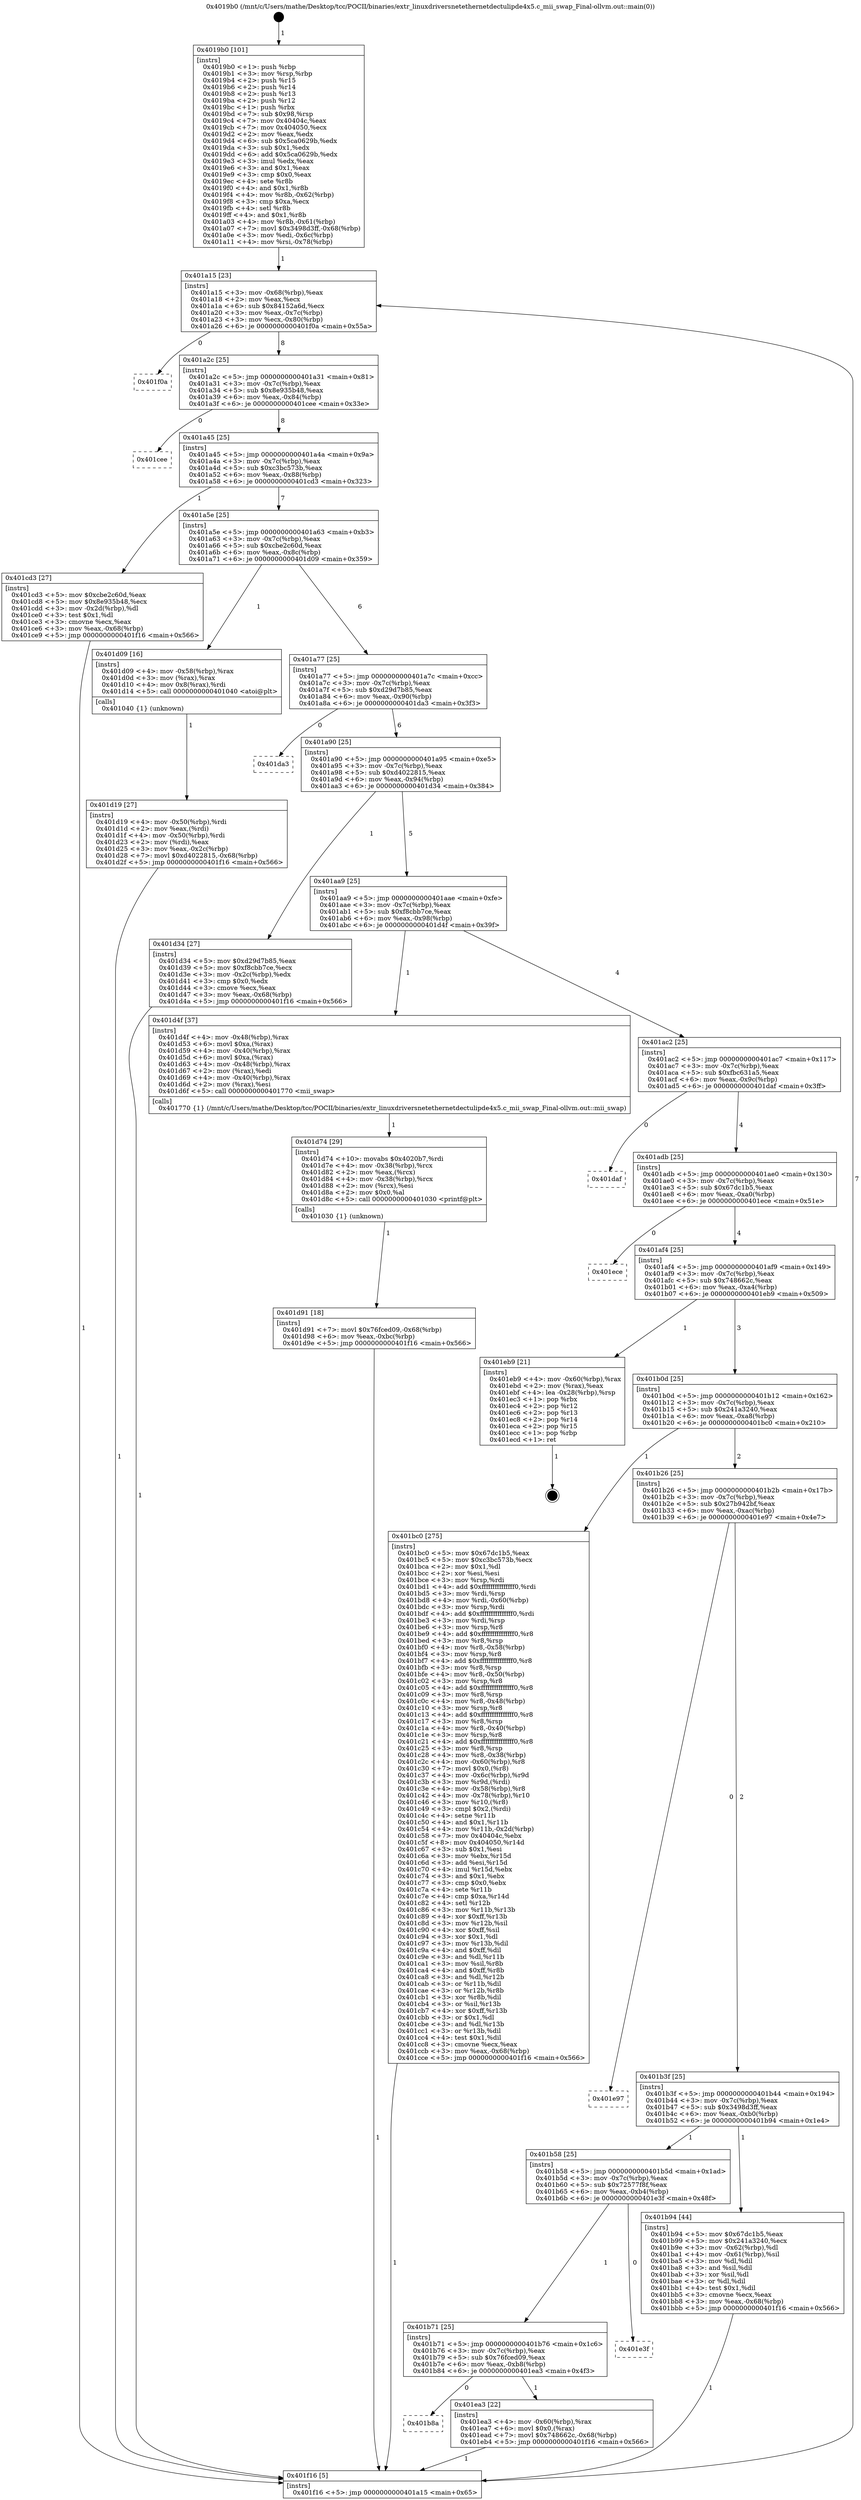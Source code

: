 digraph "0x4019b0" {
  label = "0x4019b0 (/mnt/c/Users/mathe/Desktop/tcc/POCII/binaries/extr_linuxdriversnetethernetdectulipde4x5.c_mii_swap_Final-ollvm.out::main(0))"
  labelloc = "t"
  node[shape=record]

  Entry [label="",width=0.3,height=0.3,shape=circle,fillcolor=black,style=filled]
  "0x401a15" [label="{
     0x401a15 [23]\l
     | [instrs]\l
     &nbsp;&nbsp;0x401a15 \<+3\>: mov -0x68(%rbp),%eax\l
     &nbsp;&nbsp;0x401a18 \<+2\>: mov %eax,%ecx\l
     &nbsp;&nbsp;0x401a1a \<+6\>: sub $0x84152a6d,%ecx\l
     &nbsp;&nbsp;0x401a20 \<+3\>: mov %eax,-0x7c(%rbp)\l
     &nbsp;&nbsp;0x401a23 \<+3\>: mov %ecx,-0x80(%rbp)\l
     &nbsp;&nbsp;0x401a26 \<+6\>: je 0000000000401f0a \<main+0x55a\>\l
  }"]
  "0x401f0a" [label="{
     0x401f0a\l
  }", style=dashed]
  "0x401a2c" [label="{
     0x401a2c [25]\l
     | [instrs]\l
     &nbsp;&nbsp;0x401a2c \<+5\>: jmp 0000000000401a31 \<main+0x81\>\l
     &nbsp;&nbsp;0x401a31 \<+3\>: mov -0x7c(%rbp),%eax\l
     &nbsp;&nbsp;0x401a34 \<+5\>: sub $0x8e935b48,%eax\l
     &nbsp;&nbsp;0x401a39 \<+6\>: mov %eax,-0x84(%rbp)\l
     &nbsp;&nbsp;0x401a3f \<+6\>: je 0000000000401cee \<main+0x33e\>\l
  }"]
  Exit [label="",width=0.3,height=0.3,shape=circle,fillcolor=black,style=filled,peripheries=2]
  "0x401cee" [label="{
     0x401cee\l
  }", style=dashed]
  "0x401a45" [label="{
     0x401a45 [25]\l
     | [instrs]\l
     &nbsp;&nbsp;0x401a45 \<+5\>: jmp 0000000000401a4a \<main+0x9a\>\l
     &nbsp;&nbsp;0x401a4a \<+3\>: mov -0x7c(%rbp),%eax\l
     &nbsp;&nbsp;0x401a4d \<+5\>: sub $0xc3bc573b,%eax\l
     &nbsp;&nbsp;0x401a52 \<+6\>: mov %eax,-0x88(%rbp)\l
     &nbsp;&nbsp;0x401a58 \<+6\>: je 0000000000401cd3 \<main+0x323\>\l
  }"]
  "0x401b8a" [label="{
     0x401b8a\l
  }", style=dashed]
  "0x401cd3" [label="{
     0x401cd3 [27]\l
     | [instrs]\l
     &nbsp;&nbsp;0x401cd3 \<+5\>: mov $0xcbe2c60d,%eax\l
     &nbsp;&nbsp;0x401cd8 \<+5\>: mov $0x8e935b48,%ecx\l
     &nbsp;&nbsp;0x401cdd \<+3\>: mov -0x2d(%rbp),%dl\l
     &nbsp;&nbsp;0x401ce0 \<+3\>: test $0x1,%dl\l
     &nbsp;&nbsp;0x401ce3 \<+3\>: cmovne %ecx,%eax\l
     &nbsp;&nbsp;0x401ce6 \<+3\>: mov %eax,-0x68(%rbp)\l
     &nbsp;&nbsp;0x401ce9 \<+5\>: jmp 0000000000401f16 \<main+0x566\>\l
  }"]
  "0x401a5e" [label="{
     0x401a5e [25]\l
     | [instrs]\l
     &nbsp;&nbsp;0x401a5e \<+5\>: jmp 0000000000401a63 \<main+0xb3\>\l
     &nbsp;&nbsp;0x401a63 \<+3\>: mov -0x7c(%rbp),%eax\l
     &nbsp;&nbsp;0x401a66 \<+5\>: sub $0xcbe2c60d,%eax\l
     &nbsp;&nbsp;0x401a6b \<+6\>: mov %eax,-0x8c(%rbp)\l
     &nbsp;&nbsp;0x401a71 \<+6\>: je 0000000000401d09 \<main+0x359\>\l
  }"]
  "0x401ea3" [label="{
     0x401ea3 [22]\l
     | [instrs]\l
     &nbsp;&nbsp;0x401ea3 \<+4\>: mov -0x60(%rbp),%rax\l
     &nbsp;&nbsp;0x401ea7 \<+6\>: movl $0x0,(%rax)\l
     &nbsp;&nbsp;0x401ead \<+7\>: movl $0x748662c,-0x68(%rbp)\l
     &nbsp;&nbsp;0x401eb4 \<+5\>: jmp 0000000000401f16 \<main+0x566\>\l
  }"]
  "0x401d09" [label="{
     0x401d09 [16]\l
     | [instrs]\l
     &nbsp;&nbsp;0x401d09 \<+4\>: mov -0x58(%rbp),%rax\l
     &nbsp;&nbsp;0x401d0d \<+3\>: mov (%rax),%rax\l
     &nbsp;&nbsp;0x401d10 \<+4\>: mov 0x8(%rax),%rdi\l
     &nbsp;&nbsp;0x401d14 \<+5\>: call 0000000000401040 \<atoi@plt\>\l
     | [calls]\l
     &nbsp;&nbsp;0x401040 \{1\} (unknown)\l
  }"]
  "0x401a77" [label="{
     0x401a77 [25]\l
     | [instrs]\l
     &nbsp;&nbsp;0x401a77 \<+5\>: jmp 0000000000401a7c \<main+0xcc\>\l
     &nbsp;&nbsp;0x401a7c \<+3\>: mov -0x7c(%rbp),%eax\l
     &nbsp;&nbsp;0x401a7f \<+5\>: sub $0xd29d7b85,%eax\l
     &nbsp;&nbsp;0x401a84 \<+6\>: mov %eax,-0x90(%rbp)\l
     &nbsp;&nbsp;0x401a8a \<+6\>: je 0000000000401da3 \<main+0x3f3\>\l
  }"]
  "0x401b71" [label="{
     0x401b71 [25]\l
     | [instrs]\l
     &nbsp;&nbsp;0x401b71 \<+5\>: jmp 0000000000401b76 \<main+0x1c6\>\l
     &nbsp;&nbsp;0x401b76 \<+3\>: mov -0x7c(%rbp),%eax\l
     &nbsp;&nbsp;0x401b79 \<+5\>: sub $0x76fced09,%eax\l
     &nbsp;&nbsp;0x401b7e \<+6\>: mov %eax,-0xb8(%rbp)\l
     &nbsp;&nbsp;0x401b84 \<+6\>: je 0000000000401ea3 \<main+0x4f3\>\l
  }"]
  "0x401da3" [label="{
     0x401da3\l
  }", style=dashed]
  "0x401a90" [label="{
     0x401a90 [25]\l
     | [instrs]\l
     &nbsp;&nbsp;0x401a90 \<+5\>: jmp 0000000000401a95 \<main+0xe5\>\l
     &nbsp;&nbsp;0x401a95 \<+3\>: mov -0x7c(%rbp),%eax\l
     &nbsp;&nbsp;0x401a98 \<+5\>: sub $0xd4022815,%eax\l
     &nbsp;&nbsp;0x401a9d \<+6\>: mov %eax,-0x94(%rbp)\l
     &nbsp;&nbsp;0x401aa3 \<+6\>: je 0000000000401d34 \<main+0x384\>\l
  }"]
  "0x401e3f" [label="{
     0x401e3f\l
  }", style=dashed]
  "0x401d34" [label="{
     0x401d34 [27]\l
     | [instrs]\l
     &nbsp;&nbsp;0x401d34 \<+5\>: mov $0xd29d7b85,%eax\l
     &nbsp;&nbsp;0x401d39 \<+5\>: mov $0xf8cbb7ce,%ecx\l
     &nbsp;&nbsp;0x401d3e \<+3\>: mov -0x2c(%rbp),%edx\l
     &nbsp;&nbsp;0x401d41 \<+3\>: cmp $0x0,%edx\l
     &nbsp;&nbsp;0x401d44 \<+3\>: cmove %ecx,%eax\l
     &nbsp;&nbsp;0x401d47 \<+3\>: mov %eax,-0x68(%rbp)\l
     &nbsp;&nbsp;0x401d4a \<+5\>: jmp 0000000000401f16 \<main+0x566\>\l
  }"]
  "0x401aa9" [label="{
     0x401aa9 [25]\l
     | [instrs]\l
     &nbsp;&nbsp;0x401aa9 \<+5\>: jmp 0000000000401aae \<main+0xfe\>\l
     &nbsp;&nbsp;0x401aae \<+3\>: mov -0x7c(%rbp),%eax\l
     &nbsp;&nbsp;0x401ab1 \<+5\>: sub $0xf8cbb7ce,%eax\l
     &nbsp;&nbsp;0x401ab6 \<+6\>: mov %eax,-0x98(%rbp)\l
     &nbsp;&nbsp;0x401abc \<+6\>: je 0000000000401d4f \<main+0x39f\>\l
  }"]
  "0x401d91" [label="{
     0x401d91 [18]\l
     | [instrs]\l
     &nbsp;&nbsp;0x401d91 \<+7\>: movl $0x76fced09,-0x68(%rbp)\l
     &nbsp;&nbsp;0x401d98 \<+6\>: mov %eax,-0xbc(%rbp)\l
     &nbsp;&nbsp;0x401d9e \<+5\>: jmp 0000000000401f16 \<main+0x566\>\l
  }"]
  "0x401d4f" [label="{
     0x401d4f [37]\l
     | [instrs]\l
     &nbsp;&nbsp;0x401d4f \<+4\>: mov -0x48(%rbp),%rax\l
     &nbsp;&nbsp;0x401d53 \<+6\>: movl $0xa,(%rax)\l
     &nbsp;&nbsp;0x401d59 \<+4\>: mov -0x40(%rbp),%rax\l
     &nbsp;&nbsp;0x401d5d \<+6\>: movl $0xa,(%rax)\l
     &nbsp;&nbsp;0x401d63 \<+4\>: mov -0x48(%rbp),%rax\l
     &nbsp;&nbsp;0x401d67 \<+2\>: mov (%rax),%edi\l
     &nbsp;&nbsp;0x401d69 \<+4\>: mov -0x40(%rbp),%rax\l
     &nbsp;&nbsp;0x401d6d \<+2\>: mov (%rax),%esi\l
     &nbsp;&nbsp;0x401d6f \<+5\>: call 0000000000401770 \<mii_swap\>\l
     | [calls]\l
     &nbsp;&nbsp;0x401770 \{1\} (/mnt/c/Users/mathe/Desktop/tcc/POCII/binaries/extr_linuxdriversnetethernetdectulipde4x5.c_mii_swap_Final-ollvm.out::mii_swap)\l
  }"]
  "0x401ac2" [label="{
     0x401ac2 [25]\l
     | [instrs]\l
     &nbsp;&nbsp;0x401ac2 \<+5\>: jmp 0000000000401ac7 \<main+0x117\>\l
     &nbsp;&nbsp;0x401ac7 \<+3\>: mov -0x7c(%rbp),%eax\l
     &nbsp;&nbsp;0x401aca \<+5\>: sub $0xfbc631a5,%eax\l
     &nbsp;&nbsp;0x401acf \<+6\>: mov %eax,-0x9c(%rbp)\l
     &nbsp;&nbsp;0x401ad5 \<+6\>: je 0000000000401daf \<main+0x3ff\>\l
  }"]
  "0x401d74" [label="{
     0x401d74 [29]\l
     | [instrs]\l
     &nbsp;&nbsp;0x401d74 \<+10\>: movabs $0x4020b7,%rdi\l
     &nbsp;&nbsp;0x401d7e \<+4\>: mov -0x38(%rbp),%rcx\l
     &nbsp;&nbsp;0x401d82 \<+2\>: mov %eax,(%rcx)\l
     &nbsp;&nbsp;0x401d84 \<+4\>: mov -0x38(%rbp),%rcx\l
     &nbsp;&nbsp;0x401d88 \<+2\>: mov (%rcx),%esi\l
     &nbsp;&nbsp;0x401d8a \<+2\>: mov $0x0,%al\l
     &nbsp;&nbsp;0x401d8c \<+5\>: call 0000000000401030 \<printf@plt\>\l
     | [calls]\l
     &nbsp;&nbsp;0x401030 \{1\} (unknown)\l
  }"]
  "0x401daf" [label="{
     0x401daf\l
  }", style=dashed]
  "0x401adb" [label="{
     0x401adb [25]\l
     | [instrs]\l
     &nbsp;&nbsp;0x401adb \<+5\>: jmp 0000000000401ae0 \<main+0x130\>\l
     &nbsp;&nbsp;0x401ae0 \<+3\>: mov -0x7c(%rbp),%eax\l
     &nbsp;&nbsp;0x401ae3 \<+5\>: sub $0x67dc1b5,%eax\l
     &nbsp;&nbsp;0x401ae8 \<+6\>: mov %eax,-0xa0(%rbp)\l
     &nbsp;&nbsp;0x401aee \<+6\>: je 0000000000401ece \<main+0x51e\>\l
  }"]
  "0x401d19" [label="{
     0x401d19 [27]\l
     | [instrs]\l
     &nbsp;&nbsp;0x401d19 \<+4\>: mov -0x50(%rbp),%rdi\l
     &nbsp;&nbsp;0x401d1d \<+2\>: mov %eax,(%rdi)\l
     &nbsp;&nbsp;0x401d1f \<+4\>: mov -0x50(%rbp),%rdi\l
     &nbsp;&nbsp;0x401d23 \<+2\>: mov (%rdi),%eax\l
     &nbsp;&nbsp;0x401d25 \<+3\>: mov %eax,-0x2c(%rbp)\l
     &nbsp;&nbsp;0x401d28 \<+7\>: movl $0xd4022815,-0x68(%rbp)\l
     &nbsp;&nbsp;0x401d2f \<+5\>: jmp 0000000000401f16 \<main+0x566\>\l
  }"]
  "0x401ece" [label="{
     0x401ece\l
  }", style=dashed]
  "0x401af4" [label="{
     0x401af4 [25]\l
     | [instrs]\l
     &nbsp;&nbsp;0x401af4 \<+5\>: jmp 0000000000401af9 \<main+0x149\>\l
     &nbsp;&nbsp;0x401af9 \<+3\>: mov -0x7c(%rbp),%eax\l
     &nbsp;&nbsp;0x401afc \<+5\>: sub $0x748662c,%eax\l
     &nbsp;&nbsp;0x401b01 \<+6\>: mov %eax,-0xa4(%rbp)\l
     &nbsp;&nbsp;0x401b07 \<+6\>: je 0000000000401eb9 \<main+0x509\>\l
  }"]
  "0x4019b0" [label="{
     0x4019b0 [101]\l
     | [instrs]\l
     &nbsp;&nbsp;0x4019b0 \<+1\>: push %rbp\l
     &nbsp;&nbsp;0x4019b1 \<+3\>: mov %rsp,%rbp\l
     &nbsp;&nbsp;0x4019b4 \<+2\>: push %r15\l
     &nbsp;&nbsp;0x4019b6 \<+2\>: push %r14\l
     &nbsp;&nbsp;0x4019b8 \<+2\>: push %r13\l
     &nbsp;&nbsp;0x4019ba \<+2\>: push %r12\l
     &nbsp;&nbsp;0x4019bc \<+1\>: push %rbx\l
     &nbsp;&nbsp;0x4019bd \<+7\>: sub $0x98,%rsp\l
     &nbsp;&nbsp;0x4019c4 \<+7\>: mov 0x40404c,%eax\l
     &nbsp;&nbsp;0x4019cb \<+7\>: mov 0x404050,%ecx\l
     &nbsp;&nbsp;0x4019d2 \<+2\>: mov %eax,%edx\l
     &nbsp;&nbsp;0x4019d4 \<+6\>: sub $0x5ca0629b,%edx\l
     &nbsp;&nbsp;0x4019da \<+3\>: sub $0x1,%edx\l
     &nbsp;&nbsp;0x4019dd \<+6\>: add $0x5ca0629b,%edx\l
     &nbsp;&nbsp;0x4019e3 \<+3\>: imul %edx,%eax\l
     &nbsp;&nbsp;0x4019e6 \<+3\>: and $0x1,%eax\l
     &nbsp;&nbsp;0x4019e9 \<+3\>: cmp $0x0,%eax\l
     &nbsp;&nbsp;0x4019ec \<+4\>: sete %r8b\l
     &nbsp;&nbsp;0x4019f0 \<+4\>: and $0x1,%r8b\l
     &nbsp;&nbsp;0x4019f4 \<+4\>: mov %r8b,-0x62(%rbp)\l
     &nbsp;&nbsp;0x4019f8 \<+3\>: cmp $0xa,%ecx\l
     &nbsp;&nbsp;0x4019fb \<+4\>: setl %r8b\l
     &nbsp;&nbsp;0x4019ff \<+4\>: and $0x1,%r8b\l
     &nbsp;&nbsp;0x401a03 \<+4\>: mov %r8b,-0x61(%rbp)\l
     &nbsp;&nbsp;0x401a07 \<+7\>: movl $0x3498d3ff,-0x68(%rbp)\l
     &nbsp;&nbsp;0x401a0e \<+3\>: mov %edi,-0x6c(%rbp)\l
     &nbsp;&nbsp;0x401a11 \<+4\>: mov %rsi,-0x78(%rbp)\l
  }"]
  "0x401eb9" [label="{
     0x401eb9 [21]\l
     | [instrs]\l
     &nbsp;&nbsp;0x401eb9 \<+4\>: mov -0x60(%rbp),%rax\l
     &nbsp;&nbsp;0x401ebd \<+2\>: mov (%rax),%eax\l
     &nbsp;&nbsp;0x401ebf \<+4\>: lea -0x28(%rbp),%rsp\l
     &nbsp;&nbsp;0x401ec3 \<+1\>: pop %rbx\l
     &nbsp;&nbsp;0x401ec4 \<+2\>: pop %r12\l
     &nbsp;&nbsp;0x401ec6 \<+2\>: pop %r13\l
     &nbsp;&nbsp;0x401ec8 \<+2\>: pop %r14\l
     &nbsp;&nbsp;0x401eca \<+2\>: pop %r15\l
     &nbsp;&nbsp;0x401ecc \<+1\>: pop %rbp\l
     &nbsp;&nbsp;0x401ecd \<+1\>: ret\l
  }"]
  "0x401b0d" [label="{
     0x401b0d [25]\l
     | [instrs]\l
     &nbsp;&nbsp;0x401b0d \<+5\>: jmp 0000000000401b12 \<main+0x162\>\l
     &nbsp;&nbsp;0x401b12 \<+3\>: mov -0x7c(%rbp),%eax\l
     &nbsp;&nbsp;0x401b15 \<+5\>: sub $0x241a3240,%eax\l
     &nbsp;&nbsp;0x401b1a \<+6\>: mov %eax,-0xa8(%rbp)\l
     &nbsp;&nbsp;0x401b20 \<+6\>: je 0000000000401bc0 \<main+0x210\>\l
  }"]
  "0x401f16" [label="{
     0x401f16 [5]\l
     | [instrs]\l
     &nbsp;&nbsp;0x401f16 \<+5\>: jmp 0000000000401a15 \<main+0x65\>\l
  }"]
  "0x401bc0" [label="{
     0x401bc0 [275]\l
     | [instrs]\l
     &nbsp;&nbsp;0x401bc0 \<+5\>: mov $0x67dc1b5,%eax\l
     &nbsp;&nbsp;0x401bc5 \<+5\>: mov $0xc3bc573b,%ecx\l
     &nbsp;&nbsp;0x401bca \<+2\>: mov $0x1,%dl\l
     &nbsp;&nbsp;0x401bcc \<+2\>: xor %esi,%esi\l
     &nbsp;&nbsp;0x401bce \<+3\>: mov %rsp,%rdi\l
     &nbsp;&nbsp;0x401bd1 \<+4\>: add $0xfffffffffffffff0,%rdi\l
     &nbsp;&nbsp;0x401bd5 \<+3\>: mov %rdi,%rsp\l
     &nbsp;&nbsp;0x401bd8 \<+4\>: mov %rdi,-0x60(%rbp)\l
     &nbsp;&nbsp;0x401bdc \<+3\>: mov %rsp,%rdi\l
     &nbsp;&nbsp;0x401bdf \<+4\>: add $0xfffffffffffffff0,%rdi\l
     &nbsp;&nbsp;0x401be3 \<+3\>: mov %rdi,%rsp\l
     &nbsp;&nbsp;0x401be6 \<+3\>: mov %rsp,%r8\l
     &nbsp;&nbsp;0x401be9 \<+4\>: add $0xfffffffffffffff0,%r8\l
     &nbsp;&nbsp;0x401bed \<+3\>: mov %r8,%rsp\l
     &nbsp;&nbsp;0x401bf0 \<+4\>: mov %r8,-0x58(%rbp)\l
     &nbsp;&nbsp;0x401bf4 \<+3\>: mov %rsp,%r8\l
     &nbsp;&nbsp;0x401bf7 \<+4\>: add $0xfffffffffffffff0,%r8\l
     &nbsp;&nbsp;0x401bfb \<+3\>: mov %r8,%rsp\l
     &nbsp;&nbsp;0x401bfe \<+4\>: mov %r8,-0x50(%rbp)\l
     &nbsp;&nbsp;0x401c02 \<+3\>: mov %rsp,%r8\l
     &nbsp;&nbsp;0x401c05 \<+4\>: add $0xfffffffffffffff0,%r8\l
     &nbsp;&nbsp;0x401c09 \<+3\>: mov %r8,%rsp\l
     &nbsp;&nbsp;0x401c0c \<+4\>: mov %r8,-0x48(%rbp)\l
     &nbsp;&nbsp;0x401c10 \<+3\>: mov %rsp,%r8\l
     &nbsp;&nbsp;0x401c13 \<+4\>: add $0xfffffffffffffff0,%r8\l
     &nbsp;&nbsp;0x401c17 \<+3\>: mov %r8,%rsp\l
     &nbsp;&nbsp;0x401c1a \<+4\>: mov %r8,-0x40(%rbp)\l
     &nbsp;&nbsp;0x401c1e \<+3\>: mov %rsp,%r8\l
     &nbsp;&nbsp;0x401c21 \<+4\>: add $0xfffffffffffffff0,%r8\l
     &nbsp;&nbsp;0x401c25 \<+3\>: mov %r8,%rsp\l
     &nbsp;&nbsp;0x401c28 \<+4\>: mov %r8,-0x38(%rbp)\l
     &nbsp;&nbsp;0x401c2c \<+4\>: mov -0x60(%rbp),%r8\l
     &nbsp;&nbsp;0x401c30 \<+7\>: movl $0x0,(%r8)\l
     &nbsp;&nbsp;0x401c37 \<+4\>: mov -0x6c(%rbp),%r9d\l
     &nbsp;&nbsp;0x401c3b \<+3\>: mov %r9d,(%rdi)\l
     &nbsp;&nbsp;0x401c3e \<+4\>: mov -0x58(%rbp),%r8\l
     &nbsp;&nbsp;0x401c42 \<+4\>: mov -0x78(%rbp),%r10\l
     &nbsp;&nbsp;0x401c46 \<+3\>: mov %r10,(%r8)\l
     &nbsp;&nbsp;0x401c49 \<+3\>: cmpl $0x2,(%rdi)\l
     &nbsp;&nbsp;0x401c4c \<+4\>: setne %r11b\l
     &nbsp;&nbsp;0x401c50 \<+4\>: and $0x1,%r11b\l
     &nbsp;&nbsp;0x401c54 \<+4\>: mov %r11b,-0x2d(%rbp)\l
     &nbsp;&nbsp;0x401c58 \<+7\>: mov 0x40404c,%ebx\l
     &nbsp;&nbsp;0x401c5f \<+8\>: mov 0x404050,%r14d\l
     &nbsp;&nbsp;0x401c67 \<+3\>: sub $0x1,%esi\l
     &nbsp;&nbsp;0x401c6a \<+3\>: mov %ebx,%r15d\l
     &nbsp;&nbsp;0x401c6d \<+3\>: add %esi,%r15d\l
     &nbsp;&nbsp;0x401c70 \<+4\>: imul %r15d,%ebx\l
     &nbsp;&nbsp;0x401c74 \<+3\>: and $0x1,%ebx\l
     &nbsp;&nbsp;0x401c77 \<+3\>: cmp $0x0,%ebx\l
     &nbsp;&nbsp;0x401c7a \<+4\>: sete %r11b\l
     &nbsp;&nbsp;0x401c7e \<+4\>: cmp $0xa,%r14d\l
     &nbsp;&nbsp;0x401c82 \<+4\>: setl %r12b\l
     &nbsp;&nbsp;0x401c86 \<+3\>: mov %r11b,%r13b\l
     &nbsp;&nbsp;0x401c89 \<+4\>: xor $0xff,%r13b\l
     &nbsp;&nbsp;0x401c8d \<+3\>: mov %r12b,%sil\l
     &nbsp;&nbsp;0x401c90 \<+4\>: xor $0xff,%sil\l
     &nbsp;&nbsp;0x401c94 \<+3\>: xor $0x1,%dl\l
     &nbsp;&nbsp;0x401c97 \<+3\>: mov %r13b,%dil\l
     &nbsp;&nbsp;0x401c9a \<+4\>: and $0xff,%dil\l
     &nbsp;&nbsp;0x401c9e \<+3\>: and %dl,%r11b\l
     &nbsp;&nbsp;0x401ca1 \<+3\>: mov %sil,%r8b\l
     &nbsp;&nbsp;0x401ca4 \<+4\>: and $0xff,%r8b\l
     &nbsp;&nbsp;0x401ca8 \<+3\>: and %dl,%r12b\l
     &nbsp;&nbsp;0x401cab \<+3\>: or %r11b,%dil\l
     &nbsp;&nbsp;0x401cae \<+3\>: or %r12b,%r8b\l
     &nbsp;&nbsp;0x401cb1 \<+3\>: xor %r8b,%dil\l
     &nbsp;&nbsp;0x401cb4 \<+3\>: or %sil,%r13b\l
     &nbsp;&nbsp;0x401cb7 \<+4\>: xor $0xff,%r13b\l
     &nbsp;&nbsp;0x401cbb \<+3\>: or $0x1,%dl\l
     &nbsp;&nbsp;0x401cbe \<+3\>: and %dl,%r13b\l
     &nbsp;&nbsp;0x401cc1 \<+3\>: or %r13b,%dil\l
     &nbsp;&nbsp;0x401cc4 \<+4\>: test $0x1,%dil\l
     &nbsp;&nbsp;0x401cc8 \<+3\>: cmovne %ecx,%eax\l
     &nbsp;&nbsp;0x401ccb \<+3\>: mov %eax,-0x68(%rbp)\l
     &nbsp;&nbsp;0x401cce \<+5\>: jmp 0000000000401f16 \<main+0x566\>\l
  }"]
  "0x401b26" [label="{
     0x401b26 [25]\l
     | [instrs]\l
     &nbsp;&nbsp;0x401b26 \<+5\>: jmp 0000000000401b2b \<main+0x17b\>\l
     &nbsp;&nbsp;0x401b2b \<+3\>: mov -0x7c(%rbp),%eax\l
     &nbsp;&nbsp;0x401b2e \<+5\>: sub $0x27b942bf,%eax\l
     &nbsp;&nbsp;0x401b33 \<+6\>: mov %eax,-0xac(%rbp)\l
     &nbsp;&nbsp;0x401b39 \<+6\>: je 0000000000401e97 \<main+0x4e7\>\l
  }"]
  "0x401b58" [label="{
     0x401b58 [25]\l
     | [instrs]\l
     &nbsp;&nbsp;0x401b58 \<+5\>: jmp 0000000000401b5d \<main+0x1ad\>\l
     &nbsp;&nbsp;0x401b5d \<+3\>: mov -0x7c(%rbp),%eax\l
     &nbsp;&nbsp;0x401b60 \<+5\>: sub $0x72577f8f,%eax\l
     &nbsp;&nbsp;0x401b65 \<+6\>: mov %eax,-0xb4(%rbp)\l
     &nbsp;&nbsp;0x401b6b \<+6\>: je 0000000000401e3f \<main+0x48f\>\l
  }"]
  "0x401e97" [label="{
     0x401e97\l
  }", style=dashed]
  "0x401b3f" [label="{
     0x401b3f [25]\l
     | [instrs]\l
     &nbsp;&nbsp;0x401b3f \<+5\>: jmp 0000000000401b44 \<main+0x194\>\l
     &nbsp;&nbsp;0x401b44 \<+3\>: mov -0x7c(%rbp),%eax\l
     &nbsp;&nbsp;0x401b47 \<+5\>: sub $0x3498d3ff,%eax\l
     &nbsp;&nbsp;0x401b4c \<+6\>: mov %eax,-0xb0(%rbp)\l
     &nbsp;&nbsp;0x401b52 \<+6\>: je 0000000000401b94 \<main+0x1e4\>\l
  }"]
  "0x401b94" [label="{
     0x401b94 [44]\l
     | [instrs]\l
     &nbsp;&nbsp;0x401b94 \<+5\>: mov $0x67dc1b5,%eax\l
     &nbsp;&nbsp;0x401b99 \<+5\>: mov $0x241a3240,%ecx\l
     &nbsp;&nbsp;0x401b9e \<+3\>: mov -0x62(%rbp),%dl\l
     &nbsp;&nbsp;0x401ba1 \<+4\>: mov -0x61(%rbp),%sil\l
     &nbsp;&nbsp;0x401ba5 \<+3\>: mov %dl,%dil\l
     &nbsp;&nbsp;0x401ba8 \<+3\>: and %sil,%dil\l
     &nbsp;&nbsp;0x401bab \<+3\>: xor %sil,%dl\l
     &nbsp;&nbsp;0x401bae \<+3\>: or %dl,%dil\l
     &nbsp;&nbsp;0x401bb1 \<+4\>: test $0x1,%dil\l
     &nbsp;&nbsp;0x401bb5 \<+3\>: cmovne %ecx,%eax\l
     &nbsp;&nbsp;0x401bb8 \<+3\>: mov %eax,-0x68(%rbp)\l
     &nbsp;&nbsp;0x401bbb \<+5\>: jmp 0000000000401f16 \<main+0x566\>\l
  }"]
  Entry -> "0x4019b0" [label=" 1"]
  "0x401a15" -> "0x401f0a" [label=" 0"]
  "0x401a15" -> "0x401a2c" [label=" 8"]
  "0x401eb9" -> Exit [label=" 1"]
  "0x401a2c" -> "0x401cee" [label=" 0"]
  "0x401a2c" -> "0x401a45" [label=" 8"]
  "0x401ea3" -> "0x401f16" [label=" 1"]
  "0x401a45" -> "0x401cd3" [label=" 1"]
  "0x401a45" -> "0x401a5e" [label=" 7"]
  "0x401b71" -> "0x401b8a" [label=" 0"]
  "0x401a5e" -> "0x401d09" [label=" 1"]
  "0x401a5e" -> "0x401a77" [label=" 6"]
  "0x401b71" -> "0x401ea3" [label=" 1"]
  "0x401a77" -> "0x401da3" [label=" 0"]
  "0x401a77" -> "0x401a90" [label=" 6"]
  "0x401b58" -> "0x401b71" [label=" 1"]
  "0x401a90" -> "0x401d34" [label=" 1"]
  "0x401a90" -> "0x401aa9" [label=" 5"]
  "0x401b58" -> "0x401e3f" [label=" 0"]
  "0x401aa9" -> "0x401d4f" [label=" 1"]
  "0x401aa9" -> "0x401ac2" [label=" 4"]
  "0x401d91" -> "0x401f16" [label=" 1"]
  "0x401ac2" -> "0x401daf" [label=" 0"]
  "0x401ac2" -> "0x401adb" [label=" 4"]
  "0x401d74" -> "0x401d91" [label=" 1"]
  "0x401adb" -> "0x401ece" [label=" 0"]
  "0x401adb" -> "0x401af4" [label=" 4"]
  "0x401d4f" -> "0x401d74" [label=" 1"]
  "0x401af4" -> "0x401eb9" [label=" 1"]
  "0x401af4" -> "0x401b0d" [label=" 3"]
  "0x401d19" -> "0x401f16" [label=" 1"]
  "0x401b0d" -> "0x401bc0" [label=" 1"]
  "0x401b0d" -> "0x401b26" [label=" 2"]
  "0x401d09" -> "0x401d19" [label=" 1"]
  "0x401b26" -> "0x401e97" [label=" 0"]
  "0x401b26" -> "0x401b3f" [label=" 2"]
  "0x401cd3" -> "0x401f16" [label=" 1"]
  "0x401b3f" -> "0x401b94" [label=" 1"]
  "0x401b3f" -> "0x401b58" [label=" 1"]
  "0x401b94" -> "0x401f16" [label=" 1"]
  "0x4019b0" -> "0x401a15" [label=" 1"]
  "0x401f16" -> "0x401a15" [label=" 7"]
  "0x401d34" -> "0x401f16" [label=" 1"]
  "0x401bc0" -> "0x401f16" [label=" 1"]
}
